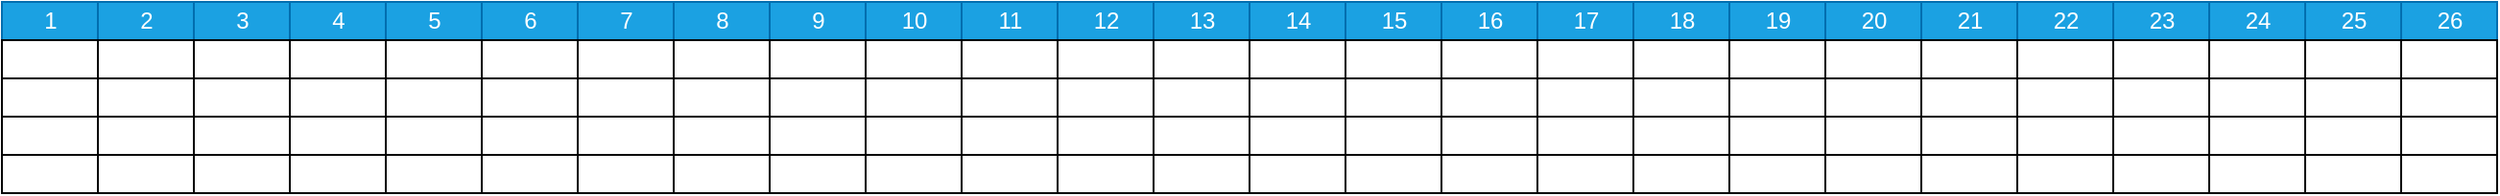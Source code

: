 <mxfile version="20.7.4" type="device"><diagram name="Page-1" id="2c4490ee-f0b8-94ab-5012-d5dc3445f7a3"><mxGraphModel dx="1434" dy="786" grid="1" gridSize="10" guides="1" tooltips="1" connect="0" arrows="1" fold="1" page="1" pageScale="1.5" pageWidth="1169" pageHeight="826" background="none" math="0" shadow="0"><root><mxCell id="0" style=";html=1;"/><mxCell id="1" style=";html=1;" parent="0"/><mxCell id="7a8b956e7d50b54d-360" value="1" style="align=center;html=1;fillColor=#1ba1e2;fontColor=#ffffff;strokeColor=#006EAF;" parent="1" vertex="1"><mxGeometry x="40" y="340" width="50" height="20" as="geometry"/></mxCell><mxCell id="ocXXfXh9jtsV70e3W2vZ-2" value="2" style="align=center;html=1;fillColor=#1ba1e2;fontColor=#ffffff;strokeColor=#006EAF;" parent="1" vertex="1"><mxGeometry x="90" y="340" width="50" height="20" as="geometry"/></mxCell><mxCell id="ocXXfXh9jtsV70e3W2vZ-3" value="3" style="align=center;html=1;fillColor=#1ba1e2;fontColor=#ffffff;strokeColor=#006EAF;" parent="1" vertex="1"><mxGeometry x="140" y="340" width="50" height="20" as="geometry"/></mxCell><mxCell id="ocXXfXh9jtsV70e3W2vZ-4" value="4" style="align=center;html=1;fillColor=#1ba1e2;fontColor=#ffffff;strokeColor=#006EAF;" parent="1" vertex="1"><mxGeometry x="190" y="340" width="50" height="20" as="geometry"/></mxCell><mxCell id="ocXXfXh9jtsV70e3W2vZ-5" value="5" style="align=center;html=1;fillColor=#1ba1e2;fontColor=#ffffff;strokeColor=#006EAF;" parent="1" vertex="1"><mxGeometry x="240" y="340" width="50" height="20" as="geometry"/></mxCell><mxCell id="ocXXfXh9jtsV70e3W2vZ-6" value="6" style="align=center;html=1;fillColor=#1ba1e2;fontColor=#ffffff;strokeColor=#006EAF;" parent="1" vertex="1"><mxGeometry x="290" y="340" width="50" height="20" as="geometry"/></mxCell><mxCell id="ocXXfXh9jtsV70e3W2vZ-7" value="7" style="align=center;html=1;fillColor=#1ba1e2;fontColor=#ffffff;strokeColor=#006EAF;" parent="1" vertex="1"><mxGeometry x="340" y="340" width="50" height="20" as="geometry"/></mxCell><mxCell id="ocXXfXh9jtsV70e3W2vZ-8" value="8" style="align=center;html=1;fillColor=#1ba1e2;fontColor=#ffffff;strokeColor=#006EAF;" parent="1" vertex="1"><mxGeometry x="390" y="340" width="50" height="20" as="geometry"/></mxCell><mxCell id="ocXXfXh9jtsV70e3W2vZ-9" value="9" style="align=center;html=1;fillColor=#1ba1e2;fontColor=#ffffff;strokeColor=#006EAF;" parent="1" vertex="1"><mxGeometry x="440" y="340" width="50" height="20" as="geometry"/></mxCell><mxCell id="ocXXfXh9jtsV70e3W2vZ-10" value="10" style="align=center;html=1;fillColor=#1ba1e2;fontColor=#ffffff;strokeColor=#006EAF;" parent="1" vertex="1"><mxGeometry x="490" y="340" width="50" height="20" as="geometry"/></mxCell><mxCell id="ocXXfXh9jtsV70e3W2vZ-11" value="11" style="align=center;html=1;fillColor=#1ba1e2;fontColor=#ffffff;strokeColor=#006EAF;" parent="1" vertex="1"><mxGeometry x="540" y="340" width="50" height="20" as="geometry"/></mxCell><mxCell id="ocXXfXh9jtsV70e3W2vZ-12" value="12" style="align=center;html=1;fillColor=#1ba1e2;fontColor=#ffffff;strokeColor=#006EAF;" parent="1" vertex="1"><mxGeometry x="590" y="340" width="50" height="20" as="geometry"/></mxCell><mxCell id="ocXXfXh9jtsV70e3W2vZ-13" value="13" style="align=center;html=1;fillColor=#1ba1e2;fontColor=#ffffff;strokeColor=#006EAF;" parent="1" vertex="1"><mxGeometry x="640" y="340" width="50" height="20" as="geometry"/></mxCell><mxCell id="ocXXfXh9jtsV70e3W2vZ-14" value="14" style="align=center;html=1;fillColor=#1ba1e2;fontColor=#ffffff;strokeColor=#006EAF;" parent="1" vertex="1"><mxGeometry x="690" y="340" width="50" height="20" as="geometry"/></mxCell><mxCell id="ocXXfXh9jtsV70e3W2vZ-15" value="15" style="align=center;html=1;fillColor=#1ba1e2;fontColor=#ffffff;strokeColor=#006EAF;" parent="1" vertex="1"><mxGeometry x="740" y="340" width="50" height="20" as="geometry"/></mxCell><mxCell id="ocXXfXh9jtsV70e3W2vZ-16" value="16" style="align=center;html=1;fillColor=#1ba1e2;fontColor=#ffffff;strokeColor=#006EAF;" parent="1" vertex="1"><mxGeometry x="790" y="340" width="50" height="20" as="geometry"/></mxCell><mxCell id="ocXXfXh9jtsV70e3W2vZ-17" value="17" style="align=center;html=1;fillColor=#1ba1e2;fontColor=#ffffff;strokeColor=#006EAF;" parent="1" vertex="1"><mxGeometry x="840" y="340" width="50" height="20" as="geometry"/></mxCell><mxCell id="ocXXfXh9jtsV70e3W2vZ-18" value="18" style="align=center;html=1;fillColor=#1ba1e2;fontColor=#ffffff;strokeColor=#006EAF;" parent="1" vertex="1"><mxGeometry x="890" y="340" width="50" height="20" as="geometry"/></mxCell><mxCell id="ocXXfXh9jtsV70e3W2vZ-19" value="19" style="align=center;html=1;fillColor=#1ba1e2;fontColor=#ffffff;strokeColor=#006EAF;" parent="1" vertex="1"><mxGeometry x="940" y="340" width="50" height="20" as="geometry"/></mxCell><mxCell id="ocXXfXh9jtsV70e3W2vZ-20" value="20" style="align=center;html=1;fillColor=#1ba1e2;fontColor=#ffffff;strokeColor=#006EAF;" parent="1" vertex="1"><mxGeometry x="990" y="340" width="50" height="20" as="geometry"/></mxCell><mxCell id="ocXXfXh9jtsV70e3W2vZ-21" value="21" style="align=center;html=1;fillColor=#1ba1e2;fontColor=#ffffff;strokeColor=#006EAF;" parent="1" vertex="1"><mxGeometry x="1040" y="340" width="50" height="20" as="geometry"/></mxCell><mxCell id="ocXXfXh9jtsV70e3W2vZ-22" value="22" style="align=center;html=1;fillColor=#1ba1e2;fontColor=#ffffff;strokeColor=#006EAF;" parent="1" vertex="1"><mxGeometry x="1090" y="340" width="50" height="20" as="geometry"/></mxCell><mxCell id="ocXXfXh9jtsV70e3W2vZ-23" value="23" style="align=center;html=1;fillColor=#1ba1e2;fontColor=#ffffff;strokeColor=#006EAF;" parent="1" vertex="1"><mxGeometry x="1140" y="340" width="50" height="20" as="geometry"/></mxCell><mxCell id="ocXXfXh9jtsV70e3W2vZ-24" value="24" style="align=center;html=1;fillColor=#1ba1e2;fontColor=#ffffff;strokeColor=#006EAF;" parent="1" vertex="1"><mxGeometry x="1190" y="340" width="50" height="20" as="geometry"/></mxCell><mxCell id="ocXXfXh9jtsV70e3W2vZ-25" value="25" style="align=center;html=1;fillColor=#1ba1e2;fontColor=#ffffff;strokeColor=#006EAF;" parent="1" vertex="1"><mxGeometry x="1240" y="340" width="50" height="20" as="geometry"/></mxCell><mxCell id="ocXXfXh9jtsV70e3W2vZ-26" value="26" style="align=center;html=1;fillColor=#1ba1e2;fontColor=#ffffff;strokeColor=#006EAF;" parent="1" vertex="1"><mxGeometry x="1290" y="340" width="50" height="20" as="geometry"/></mxCell><mxCell id="ocXXfXh9jtsV70e3W2vZ-27" value="" style="align=left;html=1;" parent="1" vertex="1"><mxGeometry x="40" y="360" width="50" height="20" as="geometry"/></mxCell><mxCell id="ocXXfXh9jtsV70e3W2vZ-28" value="" style="align=left;html=1;" parent="1" vertex="1"><mxGeometry x="90" y="360" width="50" height="20" as="geometry"/></mxCell><mxCell id="ocXXfXh9jtsV70e3W2vZ-29" value="" style="align=left;html=1;" parent="1" vertex="1"><mxGeometry x="140" y="360" width="50" height="20" as="geometry"/></mxCell><mxCell id="ocXXfXh9jtsV70e3W2vZ-30" value="" style="align=left;html=1;" parent="1" vertex="1"><mxGeometry x="190" y="360" width="50" height="20" as="geometry"/></mxCell><mxCell id="ocXXfXh9jtsV70e3W2vZ-31" value="" style="align=left;html=1;" parent="1" vertex="1"><mxGeometry x="240" y="360" width="50" height="20" as="geometry"/></mxCell><mxCell id="ocXXfXh9jtsV70e3W2vZ-32" value="" style="align=left;html=1;" parent="1" vertex="1"><mxGeometry x="290" y="360" width="50" height="20" as="geometry"/></mxCell><mxCell id="ocXXfXh9jtsV70e3W2vZ-33" value="" style="align=left;html=1;" parent="1" vertex="1"><mxGeometry x="340" y="360" width="50" height="20" as="geometry"/></mxCell><mxCell id="ocXXfXh9jtsV70e3W2vZ-34" value="" style="align=left;html=1;" parent="1" vertex="1"><mxGeometry x="390" y="360" width="50" height="20" as="geometry"/></mxCell><mxCell id="ocXXfXh9jtsV70e3W2vZ-35" value="" style="align=left;html=1;" parent="1" vertex="1"><mxGeometry x="440" y="360" width="50" height="20" as="geometry"/></mxCell><mxCell id="ocXXfXh9jtsV70e3W2vZ-36" value="" style="align=left;html=1;" parent="1" vertex="1"><mxGeometry x="490" y="360" width="50" height="20" as="geometry"/></mxCell><mxCell id="ocXXfXh9jtsV70e3W2vZ-37" value="" style="align=left;html=1;" parent="1" vertex="1"><mxGeometry x="540" y="360" width="50" height="20" as="geometry"/></mxCell><mxCell id="ocXXfXh9jtsV70e3W2vZ-38" value="" style="align=left;html=1;" parent="1" vertex="1"><mxGeometry x="590" y="360" width="50" height="20" as="geometry"/></mxCell><mxCell id="ocXXfXh9jtsV70e3W2vZ-39" value="" style="align=left;html=1;" parent="1" vertex="1"><mxGeometry x="640" y="360" width="50" height="20" as="geometry"/></mxCell><mxCell id="ocXXfXh9jtsV70e3W2vZ-40" value="" style="align=left;html=1;" parent="1" vertex="1"><mxGeometry x="690" y="360" width="50" height="20" as="geometry"/></mxCell><mxCell id="ocXXfXh9jtsV70e3W2vZ-41" value="" style="align=left;html=1;" parent="1" vertex="1"><mxGeometry x="740" y="360" width="50" height="20" as="geometry"/></mxCell><mxCell id="ocXXfXh9jtsV70e3W2vZ-42" value="" style="align=left;html=1;" parent="1" vertex="1"><mxGeometry x="790" y="360" width="50" height="20" as="geometry"/></mxCell><mxCell id="ocXXfXh9jtsV70e3W2vZ-43" value="" style="align=left;html=1;" parent="1" vertex="1"><mxGeometry x="840" y="360" width="50" height="20" as="geometry"/></mxCell><mxCell id="ocXXfXh9jtsV70e3W2vZ-44" value="" style="align=left;html=1;" parent="1" vertex="1"><mxGeometry x="890" y="360" width="50" height="20" as="geometry"/></mxCell><mxCell id="ocXXfXh9jtsV70e3W2vZ-45" value="" style="align=left;html=1;" parent="1" vertex="1"><mxGeometry x="940" y="360" width="50" height="20" as="geometry"/></mxCell><mxCell id="ocXXfXh9jtsV70e3W2vZ-46" value="" style="align=left;html=1;" parent="1" vertex="1"><mxGeometry x="990" y="360" width="50" height="20" as="geometry"/></mxCell><mxCell id="ocXXfXh9jtsV70e3W2vZ-47" value="" style="align=left;html=1;" parent="1" vertex="1"><mxGeometry x="1040" y="360" width="50" height="20" as="geometry"/></mxCell><mxCell id="ocXXfXh9jtsV70e3W2vZ-48" value="" style="align=left;html=1;" parent="1" vertex="1"><mxGeometry x="1090" y="360" width="50" height="20" as="geometry"/></mxCell><mxCell id="ocXXfXh9jtsV70e3W2vZ-49" value="" style="align=left;html=1;" parent="1" vertex="1"><mxGeometry x="1140" y="360" width="50" height="20" as="geometry"/></mxCell><mxCell id="ocXXfXh9jtsV70e3W2vZ-50" value="" style="align=left;html=1;" parent="1" vertex="1"><mxGeometry x="1190" y="360" width="50" height="20" as="geometry"/></mxCell><mxCell id="ocXXfXh9jtsV70e3W2vZ-51" value="" style="align=left;html=1;" parent="1" vertex="1"><mxGeometry x="1240" y="360" width="50" height="20" as="geometry"/></mxCell><mxCell id="ocXXfXh9jtsV70e3W2vZ-52" value="" style="align=left;html=1;" parent="1" vertex="1"><mxGeometry x="1290" y="360" width="50" height="20" as="geometry"/></mxCell><mxCell id="ocXXfXh9jtsV70e3W2vZ-53" value="" style="align=left;html=1;" parent="1" vertex="1"><mxGeometry x="40" y="380" width="50" height="20" as="geometry"/></mxCell><mxCell id="ocXXfXh9jtsV70e3W2vZ-54" value="" style="align=left;html=1;" parent="1" vertex="1"><mxGeometry x="90" y="380" width="50" height="20" as="geometry"/></mxCell><mxCell id="ocXXfXh9jtsV70e3W2vZ-55" value="" style="align=left;html=1;" parent="1" vertex="1"><mxGeometry x="140" y="380" width="50" height="20" as="geometry"/></mxCell><mxCell id="ocXXfXh9jtsV70e3W2vZ-56" value="" style="align=left;html=1;" parent="1" vertex="1"><mxGeometry x="190" y="380" width="50" height="20" as="geometry"/></mxCell><mxCell id="ocXXfXh9jtsV70e3W2vZ-57" value="" style="align=left;html=1;" parent="1" vertex="1"><mxGeometry x="240" y="380" width="50" height="20" as="geometry"/></mxCell><mxCell id="ocXXfXh9jtsV70e3W2vZ-58" value="" style="align=left;html=1;" parent="1" vertex="1"><mxGeometry x="290" y="380" width="50" height="20" as="geometry"/></mxCell><mxCell id="ocXXfXh9jtsV70e3W2vZ-59" value="" style="align=left;html=1;" parent="1" vertex="1"><mxGeometry x="340" y="380" width="50" height="20" as="geometry"/></mxCell><mxCell id="ocXXfXh9jtsV70e3W2vZ-60" value="" style="align=left;html=1;" parent="1" vertex="1"><mxGeometry x="390" y="380" width="50" height="20" as="geometry"/></mxCell><mxCell id="ocXXfXh9jtsV70e3W2vZ-61" value="" style="align=left;html=1;" parent="1" vertex="1"><mxGeometry x="440" y="380" width="50" height="20" as="geometry"/></mxCell><mxCell id="ocXXfXh9jtsV70e3W2vZ-62" value="" style="align=left;html=1;" parent="1" vertex="1"><mxGeometry x="490" y="380" width="50" height="20" as="geometry"/></mxCell><mxCell id="ocXXfXh9jtsV70e3W2vZ-63" value="" style="align=left;html=1;" parent="1" vertex="1"><mxGeometry x="540" y="380" width="50" height="20" as="geometry"/></mxCell><mxCell id="ocXXfXh9jtsV70e3W2vZ-64" value="" style="align=left;html=1;" parent="1" vertex="1"><mxGeometry x="590" y="380" width="50" height="20" as="geometry"/></mxCell><mxCell id="ocXXfXh9jtsV70e3W2vZ-65" value="" style="align=left;html=1;" parent="1" vertex="1"><mxGeometry x="640" y="380" width="50" height="20" as="geometry"/></mxCell><mxCell id="ocXXfXh9jtsV70e3W2vZ-66" value="" style="align=left;html=1;" parent="1" vertex="1"><mxGeometry x="690" y="380" width="50" height="20" as="geometry"/></mxCell><mxCell id="ocXXfXh9jtsV70e3W2vZ-67" value="" style="align=left;html=1;" parent="1" vertex="1"><mxGeometry x="740" y="380" width="50" height="20" as="geometry"/></mxCell><mxCell id="ocXXfXh9jtsV70e3W2vZ-68" value="" style="align=left;html=1;" parent="1" vertex="1"><mxGeometry x="790" y="380" width="50" height="20" as="geometry"/></mxCell><mxCell id="ocXXfXh9jtsV70e3W2vZ-69" value="" style="align=left;html=1;" parent="1" vertex="1"><mxGeometry x="840" y="380" width="50" height="20" as="geometry"/></mxCell><mxCell id="ocXXfXh9jtsV70e3W2vZ-70" value="" style="align=left;html=1;" parent="1" vertex="1"><mxGeometry x="890" y="380" width="50" height="20" as="geometry"/></mxCell><mxCell id="ocXXfXh9jtsV70e3W2vZ-71" value="" style="align=left;html=1;" parent="1" vertex="1"><mxGeometry x="940" y="380" width="50" height="20" as="geometry"/></mxCell><mxCell id="ocXXfXh9jtsV70e3W2vZ-72" value="" style="align=left;html=1;" parent="1" vertex="1"><mxGeometry x="990" y="380" width="50" height="20" as="geometry"/></mxCell><mxCell id="ocXXfXh9jtsV70e3W2vZ-73" value="" style="align=left;html=1;" parent="1" vertex="1"><mxGeometry x="1040" y="380" width="50" height="20" as="geometry"/></mxCell><mxCell id="ocXXfXh9jtsV70e3W2vZ-74" value="" style="align=left;html=1;" parent="1" vertex="1"><mxGeometry x="1090" y="380" width="50" height="20" as="geometry"/></mxCell><mxCell id="ocXXfXh9jtsV70e3W2vZ-75" value="" style="align=left;html=1;" parent="1" vertex="1"><mxGeometry x="1140" y="380" width="50" height="20" as="geometry"/></mxCell><mxCell id="ocXXfXh9jtsV70e3W2vZ-76" value="" style="align=left;html=1;" parent="1" vertex="1"><mxGeometry x="1190" y="380" width="50" height="20" as="geometry"/></mxCell><mxCell id="ocXXfXh9jtsV70e3W2vZ-77" value="" style="align=left;html=1;" parent="1" vertex="1"><mxGeometry x="1240" y="380" width="50" height="20" as="geometry"/></mxCell><mxCell id="ocXXfXh9jtsV70e3W2vZ-78" value="" style="align=left;html=1;" parent="1" vertex="1"><mxGeometry x="1290" y="380" width="50" height="20" as="geometry"/></mxCell><mxCell id="ocXXfXh9jtsV70e3W2vZ-79" value="" style="align=left;html=1;" parent="1" vertex="1"><mxGeometry x="40" y="400" width="50" height="20" as="geometry"/></mxCell><mxCell id="ocXXfXh9jtsV70e3W2vZ-80" value="" style="align=left;html=1;" parent="1" vertex="1"><mxGeometry x="90" y="400" width="50" height="20" as="geometry"/></mxCell><mxCell id="ocXXfXh9jtsV70e3W2vZ-81" value="" style="align=left;html=1;" parent="1" vertex="1"><mxGeometry x="140" y="400" width="50" height="20" as="geometry"/></mxCell><mxCell id="ocXXfXh9jtsV70e3W2vZ-82" value="" style="align=left;html=1;" parent="1" vertex="1"><mxGeometry x="190" y="400" width="50" height="20" as="geometry"/></mxCell><mxCell id="ocXXfXh9jtsV70e3W2vZ-83" value="" style="align=left;html=1;" parent="1" vertex="1"><mxGeometry x="240" y="400" width="50" height="20" as="geometry"/></mxCell><mxCell id="ocXXfXh9jtsV70e3W2vZ-84" value="" style="align=left;html=1;" parent="1" vertex="1"><mxGeometry x="290" y="400" width="50" height="20" as="geometry"/></mxCell><mxCell id="ocXXfXh9jtsV70e3W2vZ-85" value="" style="align=left;html=1;" parent="1" vertex="1"><mxGeometry x="340" y="400" width="50" height="20" as="geometry"/></mxCell><mxCell id="ocXXfXh9jtsV70e3W2vZ-86" value="" style="align=left;html=1;" parent="1" vertex="1"><mxGeometry x="390" y="400" width="50" height="20" as="geometry"/></mxCell><mxCell id="ocXXfXh9jtsV70e3W2vZ-87" value="" style="align=left;html=1;" parent="1" vertex="1"><mxGeometry x="440" y="400" width="50" height="20" as="geometry"/></mxCell><mxCell id="ocXXfXh9jtsV70e3W2vZ-88" value="" style="align=left;html=1;" parent="1" vertex="1"><mxGeometry x="490" y="400" width="50" height="20" as="geometry"/></mxCell><mxCell id="ocXXfXh9jtsV70e3W2vZ-89" value="" style="align=left;html=1;" parent="1" vertex="1"><mxGeometry x="540" y="400" width="50" height="20" as="geometry"/></mxCell><mxCell id="ocXXfXh9jtsV70e3W2vZ-90" value="" style="align=left;html=1;" parent="1" vertex="1"><mxGeometry x="590" y="400" width="50" height="20" as="geometry"/></mxCell><mxCell id="ocXXfXh9jtsV70e3W2vZ-91" value="" style="align=left;html=1;" parent="1" vertex="1"><mxGeometry x="640" y="400" width="50" height="20" as="geometry"/></mxCell><mxCell id="ocXXfXh9jtsV70e3W2vZ-92" value="" style="align=left;html=1;" parent="1" vertex="1"><mxGeometry x="690" y="400" width="50" height="20" as="geometry"/></mxCell><mxCell id="ocXXfXh9jtsV70e3W2vZ-93" value="" style="align=left;html=1;" parent="1" vertex="1"><mxGeometry x="740" y="400" width="50" height="20" as="geometry"/></mxCell><mxCell id="ocXXfXh9jtsV70e3W2vZ-94" value="" style="align=left;html=1;" parent="1" vertex="1"><mxGeometry x="790" y="400" width="50" height="20" as="geometry"/></mxCell><mxCell id="ocXXfXh9jtsV70e3W2vZ-95" value="" style="align=left;html=1;" parent="1" vertex="1"><mxGeometry x="840" y="400" width="50" height="20" as="geometry"/></mxCell><mxCell id="ocXXfXh9jtsV70e3W2vZ-96" value="" style="align=left;html=1;" parent="1" vertex="1"><mxGeometry x="890" y="400" width="50" height="20" as="geometry"/></mxCell><mxCell id="ocXXfXh9jtsV70e3W2vZ-97" value="" style="align=left;html=1;" parent="1" vertex="1"><mxGeometry x="940" y="400" width="50" height="20" as="geometry"/></mxCell><mxCell id="ocXXfXh9jtsV70e3W2vZ-98" value="" style="align=left;html=1;" parent="1" vertex="1"><mxGeometry x="990" y="400" width="50" height="20" as="geometry"/></mxCell><mxCell id="ocXXfXh9jtsV70e3W2vZ-99" value="" style="align=left;html=1;" parent="1" vertex="1"><mxGeometry x="1040" y="400" width="50" height="20" as="geometry"/></mxCell><mxCell id="ocXXfXh9jtsV70e3W2vZ-100" value="" style="align=left;html=1;" parent="1" vertex="1"><mxGeometry x="1090" y="400" width="50" height="20" as="geometry"/></mxCell><mxCell id="ocXXfXh9jtsV70e3W2vZ-101" value="" style="align=left;html=1;" parent="1" vertex="1"><mxGeometry x="1140" y="400" width="50" height="20" as="geometry"/></mxCell><mxCell id="ocXXfXh9jtsV70e3W2vZ-102" value="" style="align=left;html=1;" parent="1" vertex="1"><mxGeometry x="1190" y="400" width="50" height="20" as="geometry"/></mxCell><mxCell id="ocXXfXh9jtsV70e3W2vZ-103" value="" style="align=left;html=1;" parent="1" vertex="1"><mxGeometry x="1240" y="400" width="50" height="20" as="geometry"/></mxCell><mxCell id="ocXXfXh9jtsV70e3W2vZ-104" value="" style="align=left;html=1;" parent="1" vertex="1"><mxGeometry x="1290" y="400" width="50" height="20" as="geometry"/></mxCell><mxCell id="ocXXfXh9jtsV70e3W2vZ-105" value="" style="align=left;html=1;" parent="1" vertex="1"><mxGeometry x="40" y="420" width="50" height="20" as="geometry"/></mxCell><mxCell id="ocXXfXh9jtsV70e3W2vZ-106" value="" style="align=left;html=1;" parent="1" vertex="1"><mxGeometry x="90" y="420" width="50" height="20" as="geometry"/></mxCell><mxCell id="ocXXfXh9jtsV70e3W2vZ-107" value="" style="align=left;html=1;" parent="1" vertex="1"><mxGeometry x="140" y="420" width="50" height="20" as="geometry"/></mxCell><mxCell id="ocXXfXh9jtsV70e3W2vZ-108" value="" style="align=left;html=1;" parent="1" vertex="1"><mxGeometry x="190" y="420" width="50" height="20" as="geometry"/></mxCell><mxCell id="ocXXfXh9jtsV70e3W2vZ-109" value="" style="align=left;html=1;" parent="1" vertex="1"><mxGeometry x="240" y="420" width="50" height="20" as="geometry"/></mxCell><mxCell id="ocXXfXh9jtsV70e3W2vZ-110" value="" style="align=left;html=1;" parent="1" vertex="1"><mxGeometry x="290" y="420" width="50" height="20" as="geometry"/></mxCell><mxCell id="ocXXfXh9jtsV70e3W2vZ-111" value="" style="align=left;html=1;" parent="1" vertex="1"><mxGeometry x="340" y="420" width="50" height="20" as="geometry"/></mxCell><mxCell id="ocXXfXh9jtsV70e3W2vZ-112" value="" style="align=left;html=1;" parent="1" vertex="1"><mxGeometry x="390" y="420" width="50" height="20" as="geometry"/></mxCell><mxCell id="ocXXfXh9jtsV70e3W2vZ-113" value="" style="align=left;html=1;" parent="1" vertex="1"><mxGeometry x="440" y="420" width="50" height="20" as="geometry"/></mxCell><mxCell id="ocXXfXh9jtsV70e3W2vZ-114" value="" style="align=left;html=1;" parent="1" vertex="1"><mxGeometry x="490" y="420" width="50" height="20" as="geometry"/></mxCell><mxCell id="ocXXfXh9jtsV70e3W2vZ-115" value="" style="align=left;html=1;" parent="1" vertex="1"><mxGeometry x="540" y="420" width="50" height="20" as="geometry"/></mxCell><mxCell id="ocXXfXh9jtsV70e3W2vZ-116" value="" style="align=left;html=1;" parent="1" vertex="1"><mxGeometry x="590" y="420" width="50" height="20" as="geometry"/></mxCell><mxCell id="ocXXfXh9jtsV70e3W2vZ-117" value="" style="align=left;html=1;" parent="1" vertex="1"><mxGeometry x="640" y="420" width="50" height="20" as="geometry"/></mxCell><mxCell id="ocXXfXh9jtsV70e3W2vZ-118" value="" style="align=left;html=1;" parent="1" vertex="1"><mxGeometry x="690" y="420" width="50" height="20" as="geometry"/></mxCell><mxCell id="ocXXfXh9jtsV70e3W2vZ-119" value="" style="align=left;html=1;" parent="1" vertex="1"><mxGeometry x="740" y="420" width="50" height="20" as="geometry"/></mxCell><mxCell id="ocXXfXh9jtsV70e3W2vZ-120" value="" style="align=left;html=1;" parent="1" vertex="1"><mxGeometry x="790" y="420" width="50" height="20" as="geometry"/></mxCell><mxCell id="ocXXfXh9jtsV70e3W2vZ-121" value="" style="align=left;html=1;" parent="1" vertex="1"><mxGeometry x="840" y="420" width="50" height="20" as="geometry"/></mxCell><mxCell id="ocXXfXh9jtsV70e3W2vZ-122" value="" style="align=left;html=1;" parent="1" vertex="1"><mxGeometry x="890" y="420" width="50" height="20" as="geometry"/></mxCell><mxCell id="ocXXfXh9jtsV70e3W2vZ-123" value="" style="align=left;html=1;" parent="1" vertex="1"><mxGeometry x="940" y="420" width="50" height="20" as="geometry"/></mxCell><mxCell id="ocXXfXh9jtsV70e3W2vZ-124" value="" style="align=left;html=1;" parent="1" vertex="1"><mxGeometry x="990" y="420" width="50" height="20" as="geometry"/></mxCell><mxCell id="ocXXfXh9jtsV70e3W2vZ-125" value="" style="align=left;html=1;" parent="1" vertex="1"><mxGeometry x="1040" y="420" width="50" height="20" as="geometry"/></mxCell><mxCell id="ocXXfXh9jtsV70e3W2vZ-126" value="" style="align=left;html=1;" parent="1" vertex="1"><mxGeometry x="1090" y="420" width="50" height="20" as="geometry"/></mxCell><mxCell id="ocXXfXh9jtsV70e3W2vZ-127" value="" style="align=left;html=1;" parent="1" vertex="1"><mxGeometry x="1140" y="420" width="50" height="20" as="geometry"/></mxCell><mxCell id="ocXXfXh9jtsV70e3W2vZ-128" value="" style="align=left;html=1;" parent="1" vertex="1"><mxGeometry x="1190" y="420" width="50" height="20" as="geometry"/></mxCell><mxCell id="ocXXfXh9jtsV70e3W2vZ-129" value="" style="align=left;html=1;" parent="1" vertex="1"><mxGeometry x="1240" y="420" width="50" height="20" as="geometry"/></mxCell><mxCell id="ocXXfXh9jtsV70e3W2vZ-130" value="" style="align=left;html=1;" parent="1" vertex="1"><mxGeometry x="1290" y="420" width="50" height="20" as="geometry"/></mxCell></root></mxGraphModel></diagram></mxfile>
